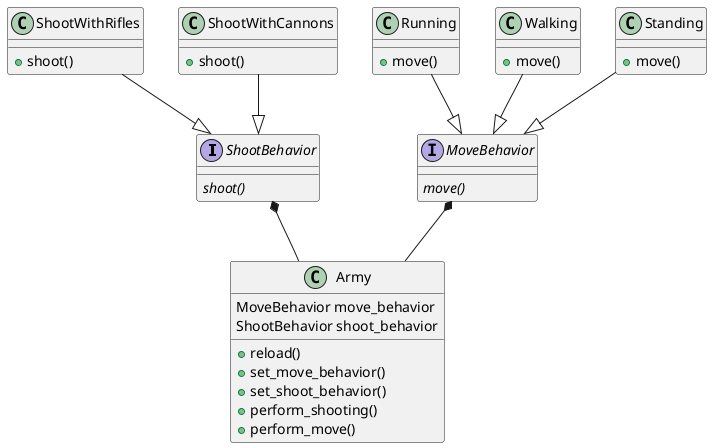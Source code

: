 @startuml

interface "ShootBehavior" {
{abstract} shoot()
}

class ShootWithRifles {
+ shoot()
}

class ShootWithCannons {
+ shoot()
}


interface "MoveBehavior" {
{abstract} move()
}

class Running {
+ move()
}

class Walking {
+ move()
}

class Standing {
+ move()
}


class Army {
MoveBehavior move_behavior
ShootBehavior shoot_behavior
+ reload()
+ set_move_behavior()
+ set_shoot_behavior()
+ perform_shooting()
+ perform_move()
}

' Связи
ShootWithCannons --|> ShootBehavior
ShootWithRifles --|> ShootBehavior

Running --|> MoveBehavior
Walking --|> MoveBehavior
Standing --|> MoveBehavior

Army -up-* ShootBehavior
Army -up-* MoveBehavior

@enduml

